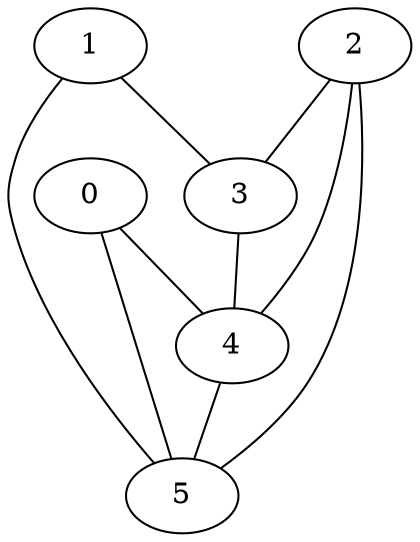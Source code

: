 graph Graphette
{
	0 -- 4;
	0 -- 5;
	1 -- 3;
	1 -- 5;
	2 -- 3;
	2 -- 4;
	2 -- 5;
	3 -- 4;
	4 -- 5;
}
